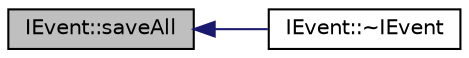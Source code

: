 digraph "IEvent::saveAll"
{
  edge [fontname="Helvetica",fontsize="10",labelfontname="Helvetica",labelfontsize="10"];
  node [fontname="Helvetica",fontsize="10",shape=record];
  rankdir="LR";
  Node77 [label="IEvent::saveAll",height=0.2,width=0.4,color="black", fillcolor="grey75", style="filled", fontcolor="black"];
  Node77 -> Node78 [dir="back",color="midnightblue",fontsize="10",style="solid",fontname="Helvetica"];
  Node78 [label="IEvent::~IEvent",height=0.2,width=0.4,color="black", fillcolor="white", style="filled",URL="$d1/d08/class_i_event.html#a7b40f99aa852a91780d29dcbf50cbc6b"];
}
